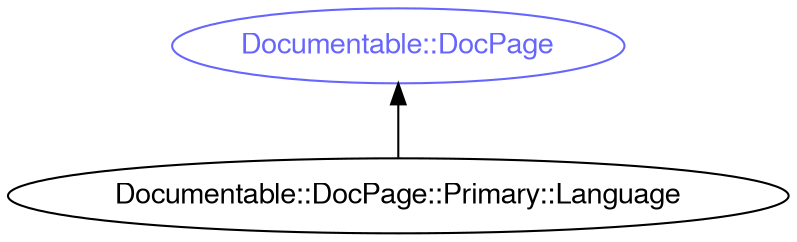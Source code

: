 digraph "perl6-type-graph" {
    rankdir=BT;
    splines=polyline;
    overlap=false; 
    // Types
    "Documentable::DocPage::Primary::Language" [color="#000000", fontcolor="#000000", href="/type/Documentable::DocPage::Primary::Language", fontname="FreeSans"];
    "Documentable::DocPage" [color="#6666FF", fontcolor="#6666FF", href="/type/Documentable::DocPage", fontname="FreeSans"];

    // Superclasses
    "Documentable::DocPage::Primary::Language" -> "Documentable::DocPage" [color="#000000"];

    // Roles
}
